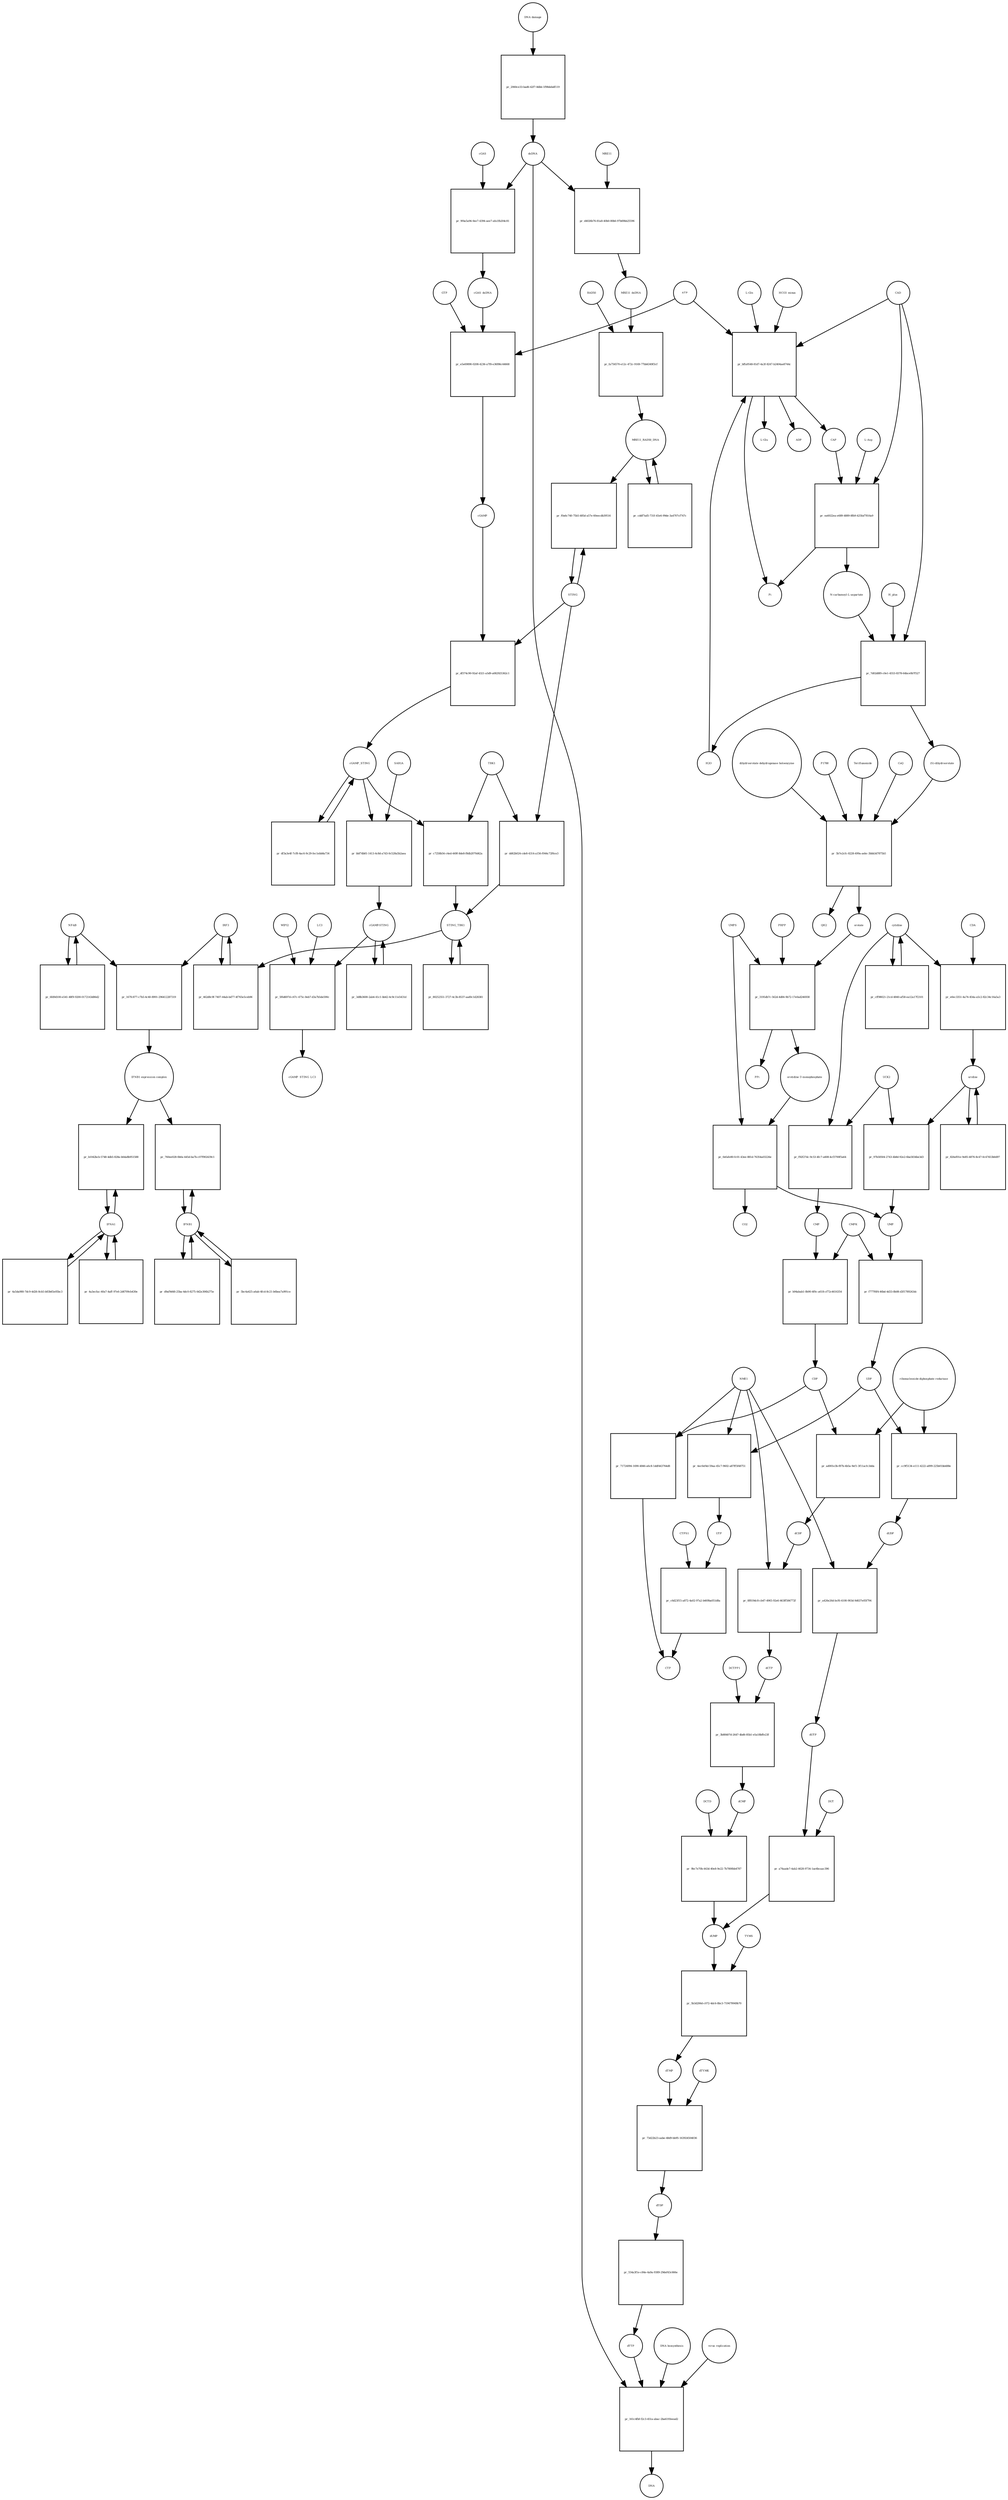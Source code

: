 strict digraph  {
"NF-kB" [annotation="urn_miriam_obo.go_GO%3A0071159", bipartite=0, cls=complex, fontsize=4, label="NF-kB", shape=circle];
"pr_167fc877-c7b5-4c40-8991-296412287319" [annotation="", bipartite=1, cls=process, fontsize=4, label="pr_167fc877-c7b5-4c40-8991-296412287319", shape=square];
"IFNB1 expression complex" [annotation="", bipartite=0, cls=complex, fontsize=4, label="IFNB1 expression complex", shape=circle];
IRF3 [annotation="urn_miriam_hgnc_6118|urn_miriam_uniprot_Q14653|urn_miriam_ensembl_ENSG00000126456|urn_miriam_refseq_NM_001571|urn_miriam_hgnc.symbol_IRF3|urn_miriam_ncbigene_3661", bipartite=0, cls="macromolecule multimer", fontsize=4, label=IRF3, shape=circle];
dCDP [annotation="urn_miriam_obo.chebi_CHEBI%3A28846", bipartite=0, cls="simple chemical", fontsize=4, label=dCDP, shape=circle];
"pr_8f819dc8-cb47-4965-92e6-463ff584772f" [annotation="", bipartite=1, cls=process, fontsize=4, label="pr_8f819dc8-cb47-4965-92e6-463ff584772f", shape=square];
dCTP [annotation="urn_miriam_obo.chebi_CHEBI%3A16311", bipartite=0, cls="simple chemical", fontsize=4, label=dCTP, shape=circle];
NME1 [annotation="urn_miriam_uniprot_P15531|urn_miriam_hgnc_7849", bipartite=0, cls=macromolecule, fontsize=4, label=NME1, shape=circle];
uridine [annotation="urn_miriam_obo.chebi_CHEBI%3A16704", bipartite=0, cls="simple chemical", fontsize=4, label=uridine, shape=circle];
"pr_97b58504-2743-4b8d-92e2-6ba5834be3d3" [annotation="", bipartite=1, cls=process, fontsize=4, label="pr_97b58504-2743-4b8d-92e2-6ba5834be3d3", shape=square];
UMP [annotation="urn_miriam_obo.chebi_CHEBI%3A57865", bipartite=0, cls="simple chemical", fontsize=4, label=UMP, shape=circle];
UCK2 [annotation="urn_miriam_uniprot_Q9HA47|urn_miriam_hgnc_HGNC%3A12562", bipartite=0, cls=macromolecule, fontsize=4, label=UCK2, shape=circle];
"orotidine 5'-monophosphate" [annotation="urn_miriam_obo.chebi_CHEBI%3A15842", bipartite=0, cls="simple chemical", fontsize=4, label="orotidine 5'-monophosphate", shape=circle];
"pr_0efafe80-fc01-43ee-881d-76354a03226e" [annotation="", bipartite=1, cls=process, fontsize=4, label="pr_0efafe80-fc01-43ee-881d-76354a03226e", shape=square];
UMPS [annotation="urn_miriam_ncbigene_7372|urn_miriam_refseq_NM_000373|urn_miriam_hgnc.symbol_UMPS|urn_miriam_hgnc_12563|urn_miriam_ensembl_ENSG00000114491|urn_miriam_uniprot_P11172", bipartite=0, cls="macromolecule multimer", fontsize=4, label=UMPS, shape=circle];
CO2 [annotation="urn_miriam_obo.chebi_CHEBI%3A16526", bipartite=0, cls="simple chemical", fontsize=4, label=CO2, shape=circle];
UTP [annotation="urn_miriam_obo.chebi_CHEBI%3A15713", bipartite=0, cls="simple chemical", fontsize=4, label=UTP, shape=circle];
"pr_c6d23f15-a872-4a02-97a2-b469ba051d8a" [annotation="", bipartite=1, cls=process, fontsize=4, label="pr_c6d23f15-a872-4a02-97a2-b469ba051d8a", shape=square];
CTP [annotation="urn_miriam_obo.chebi_CHEBI%3A17677", bipartite=0, cls="simple chemical", fontsize=4, label=CTP, shape=circle];
CTPS1 [annotation="urn_miriam_hgnc_HGNC%3A2519|urn_miriam_uniprot_P17812", bipartite=0, cls=macromolecule, fontsize=4, label=CTPS1, shape=circle];
UDP [annotation="urn_miriam_obo.chebi_CHEBI%3A17659", bipartite=0, cls="simple chemical", fontsize=4, label=UDP, shape=circle];
"pr_cc9f5134-e111-4222-a899-225b01bb488e" [annotation="", bipartite=1, cls=process, fontsize=4, label="pr_cc9f5134-e111-4222-a899-225b01bb488e", shape=square];
dUDP [annotation="urn_miriam_obo.chebi_CHEBI%3A28850", bipartite=0, cls="simple chemical", fontsize=4, label=dUDP, shape=circle];
"ribonucleoside-diphosphate reductase" [annotation="urn_miriam_brenda_1.17.4.1|urn_miriam_obo.go_GO%3A0005971", bipartite=0, cls=complex, fontsize=4, label="ribonucleoside-diphosphate reductase", shape=circle];
IFNB1 [annotation="urn_miriam_ensembl_ENSG00000171855|urn_miriam_hgnc.symbol_IFNB1|urn_miriam_hgnc_5434|urn_miriam_uniprot_P01574|urn_miriam_refseq_NM_002176|urn_miriam_ncbigene_3456", bipartite=0, cls=macromolecule, fontsize=4, label=IFNB1, shape=circle];
"pr_760ee028-0b0a-445d-ba7b-c07f902439c1" [annotation="", bipartite=1, cls=process, fontsize=4, label="pr_760ee028-0b0a-445d-ba7b-c07f902439c1", shape=square];
"pr_f777f6f4-46bd-4d33-8b08-d3f1789243dc" [annotation="", bipartite=1, cls=process, fontsize=4, label="pr_f777f6f4-46bd-4d33-8b08-d3f1789243dc", shape=square];
CMPK [annotation="urn_miriam_uniprot_P30085|urn_miriam_hgnc_HGNC%3A18170", bipartite=0, cls=macromolecule, fontsize=4, label=CMPK, shape=circle];
"cGAMP-STING" [annotation="", bipartite=0, cls=complex, fontsize=4, label="cGAMP-STING", shape=circle];
"pr_3d8b3600-2ab4-41c1-bb42-4c9c11e5431d" [annotation="", bipartite=1, cls=process, fontsize=4, label="pr_3d8b3600-2ab4-41c1-bb42-4c9c11e5431d", shape=square];
IFNA1 [annotation="urn_miriam_hgnc.symbol_IFNA1|urn_miriam_ncbigene_3439|urn_miriam_refseq_NM_024013|urn_miriam_uniprot_P01562|urn_miriam_hgnc_5417|urn_miriam_ensembl_ENSG00000197919", bipartite=0, cls=macromolecule, fontsize=4, label=IFNA1, shape=circle];
"pr_b1042bcb-5748-4db5-828a-b0da8b951588" [annotation="", bipartite=1, cls=process, fontsize=4, label="pr_b1042bcb-5748-4db5-828a-b0da8b951588", shape=square];
"pr_826ef01e-9e85-4876-8c47-0c47453b0d97" [annotation="", bipartite=1, cls=process, fontsize=4, label="pr_826ef01e-9e85-4876-8c47-0c47453b0d97", shape=square];
CDP [annotation="urn_miriam_obo.chebi_CHEBI%3A17239", bipartite=0, cls="simple chemical", fontsize=4, label=CDP, shape=circle];
"pr_ad001e3b-f87b-4b5a-9ef1-3f11acfc3dda" [annotation="", bipartite=1, cls=process, fontsize=4, label="pr_ad001e3b-f87b-4b5a-9ef1-3f11acfc3dda", shape=square];
"pr_71724094-1690-4846-a6c8-1ddf443764d8" [annotation="", bipartite=1, cls=process, fontsize=4, label="pr_71724094-1690-4846-a6c8-1ddf443764d8", shape=square];
dTDP [annotation="urn_miriam_obo.chebi_CHEBI%3A18075", bipartite=0, cls="simple chemical", fontsize=4, label=dTDP, shape=circle];
"pr_554a3f1e-c84e-4a9a-9389-29def43c666e" [annotation="", bipartite=1, cls=process, fontsize=4, label="pr_554a3f1e-c84e-4a9a-9389-29def43c666e", shape=square];
dTTP [annotation="urn_miriam_obo.chebi_CHEBI%3A18077", bipartite=0, cls="simple chemical", fontsize=4, label=dTTP, shape=circle];
CMP [annotation="urn_miriam_obo.chebi_CHEBI%3A17361", bipartite=0, cls="simple chemical", fontsize=4, label=CMP, shape=circle];
"pr_b94abab1-0b90-4f0c-a618-cf72c4616354" [annotation="", bipartite=1, cls=process, fontsize=4, label="pr_b94abab1-0b90-4f0c-a618-cf72c4616354", shape=square];
dUMP [annotation="urn_miriam_obo.chebi_CHEBI%3A17622", bipartite=0, cls="simple chemical", fontsize=4, label=dUMP, shape=circle];
"pr_5b3d206d-c072-4dc6-8bc3-719479949b70" [annotation="", bipartite=1, cls=process, fontsize=4, label="pr_5b3d206d-c072-4dc6-8bc3-719479949b70", shape=square];
dTMP [annotation="urn_miriam_obo.chebi_CHEBI%3A17013", bipartite=0, cls="simple chemical", fontsize=4, label=dTMP, shape=circle];
TYMS [annotation="urn_miriam_uniprot_P04818|urn_miriam_hgnc_HGNC%3A12441", bipartite=0, cls=macromolecule, fontsize=4, label=TYMS, shape=circle];
dsDNA [annotation="urn_miriam_obo.chebi_CHEBI%3A75909", bipartite=0, cls="simple chemical", fontsize=4, label=dsDNA, shape=circle];
"pr_161c4fbf-f2c3-451a-abac-2ba6193eead2" [annotation="", bipartite=1, cls=process, fontsize=4, label="pr_161c4fbf-f2c3-451a-abac-2ba6193eead2", shape=square];
DNA [annotation="", bipartite=0, cls="nucleic acid feature", fontsize=4, label=DNA, shape=circle];
"DNA biosynthesis" [annotation="urn_miriam_obo.go_GO%3A0071897", bipartite=0, cls=phenotype, fontsize=4, label="DNA biosynthesis", shape=circle];
"virus replication" [annotation="urn_miriam_obo.go_GO%3A0019079", bipartite=0, cls=phenotype, fontsize=4, label="virus replication", shape=circle];
MRE11_RAD50_DNA [annotation="", bipartite=0, cls=complex, fontsize=4, label=MRE11_RAD50_DNA, shape=circle];
"pr_cddf7ad5-731f-45e6-99de-3a4707cf747c" [annotation="", bipartite=1, cls=process, fontsize=4, label="pr_cddf7ad5-731f-45e6-99de-3a4707cf747c", shape=square];
"pr_3b88407d-2647-4bd6-85b1-e5a18bffe23f" [annotation="", bipartite=1, cls=process, fontsize=4, label="pr_3b88407d-2647-4bd6-85b1-e5a18bffe23f", shape=square];
dCMP [annotation="urn_miriam_obo.chebi_CHEBI%3A15918", bipartite=0, cls="simple chemical", fontsize=4, label=dCMP, shape=circle];
DCTPP1 [annotation="urn_miriam_uniprot_Q9H773|urn_miriam_hgnc_HGNC%3A28777", bipartite=0, cls=macromolecule, fontsize=4, label=DCTPP1, shape=circle];
"pr_5bc4a425-a6ab-4fcd-8c21-b6bea7a991ce" [annotation="", bipartite=1, cls=process, fontsize=4, label="pr_5bc4a425-a6ab-4fcd-8c21-b6bea7a991ce", shape=square];
"pr_d9af9d48-25ba-4dc0-8275-0d2e306b275e" [annotation="", bipartite=1, cls=process, fontsize=4, label="pr_d9af9d48-25ba-4dc0-8275-0d2e306b275e", shape=square];
ATP [annotation="urn_miriam_obo.chebi_CHEBI%3A15422", bipartite=0, cls="simple chemical", fontsize=4, label=ATP, shape=circle];
"pr_e5e69890-0208-4236-a7f8-e36f86c44668" [annotation="", bipartite=1, cls=process, fontsize=4, label="pr_e5e69890-0208-4236-a7f8-e36f86c44668", shape=square];
GTP [annotation="urn_miriam_obo.chebi_CHEBI%3A15996", bipartite=0, cls="simple chemical", fontsize=4, label=GTP, shape=circle];
cGAMP [annotation="urn_miriam_obo.chebi_CHEBI%3A75947", bipartite=0, cls="simple chemical", fontsize=4, label=cGAMP, shape=circle];
cGAS_dsDNA [annotation=urn_miriam_pubmed_28363908, bipartite=0, cls=complex, fontsize=4, label=cGAS_dsDNA, shape=circle];
cytidine [annotation="urn_miriam_obo.chebi_CHEBI%3A17562", bipartite=0, cls="simple chemical", fontsize=4, label=cytidine, shape=circle];
"pr_f92f27dc-9c53-4fc7-a608-4cf3700f5a64" [annotation="", bipartite=1, cls=process, fontsize=4, label="pr_f92f27dc-9c53-4fc7-a608-4cf3700f5a64", shape=square];
"pr_df374c90-92af-4321-a5d9-a082925362c1" [annotation="", bipartite=1, cls=process, fontsize=4, label="pr_df374c90-92af-4321-a5d9-a082925362c1", shape=square];
STING [annotation=urn_miriam_uniprot_Q86WV6, bipartite=0, cls="macromolecule multimer", fontsize=4, label=STING, shape=circle];
cGAMP_STING [annotation="urn_miriam_obo.go_GO%3A1990231", bipartite=0, cls=complex, fontsize=4, label=cGAMP_STING, shape=circle];
"L-Gln" [annotation="urn_miriam_obo.chebi_CHEBI%3A18050", bipartite=0, cls="simple chemical", fontsize=4, label="L-Gln", shape=circle];
"pr_bffa9548-81d7-4a3f-8247-b2404ae8744c" [annotation="", bipartite=1, cls=process, fontsize=4, label="pr_bffa9548-81d7-4a3f-8247-b2404ae8744c", shape=square];
CAP [annotation="urn_miriam_obo.chebi_CHEBI%3A17672", bipartite=0, cls="simple chemical", fontsize=4, label=CAP, shape=circle];
CAD [annotation="urn_miriam_refseq_NM_001306079|urn_miriam_hgnc_1424|urn_miriam_hgnc.symbol_CAD|urn_miriam_uniprot_P27708|urn_miriam_ncbigene_790|urn_miriam_ensembl_ENSG00000084774", bipartite=0, cls=macromolecule, fontsize=4, label=CAD, shape=circle];
HCO3_minus [annotation="urn_miriam_obo.chebi_CHEBI%3A17544", bipartite=0, cls="simple chemical", fontsize=4, label=HCO3_minus, shape=circle];
H2O [annotation="urn_miriam_obo.chebi_CHEBI%3A15377", bipartite=0, cls="simple chemical", fontsize=4, label=H2O, shape=circle];
"L-Glu" [annotation="urn_miriam_obo.chebi_CHEBI%3A16015", bipartite=0, cls="simple chemical", fontsize=4, label="L-Glu", shape=circle];
ADP [annotation="urn_miriam_obo.chebi_CHEBI%3A16761", bipartite=0, cls="simple chemical", fontsize=4, label=ADP, shape=circle];
Pi [annotation="urn_miriam_obo.chebi_CHEBI%3A18367", bipartite=0, cls="simple chemical", fontsize=4, label=Pi, shape=circle];
"pr_4ec0ef4d-59aa-45c7-9602-a87ff5f48751" [annotation="", bipartite=1, cls=process, fontsize=4, label="pr_4ec0ef4d-59aa-45c7-9602-a87ff5f48751", shape=square];
"N-carbamoyl-L-aspartate" [annotation="urn_miriam_obo.chebi_CHEBI%3A32814", bipartite=0, cls="simple chemical", fontsize=4, label="N-carbamoyl-L-aspartate", shape=circle];
"pr_7d02d8f0-c0e1-4553-8378-64bce0b7f527" [annotation="", bipartite=1, cls=process, fontsize=4, label="pr_7d02d8f0-c0e1-4553-8378-64bce0b7f527", shape=square];
"(S)-dihydroorotate" [annotation="urn_miriam_obo.chebi_CHEBI%3A30864", bipartite=0, cls="simple chemical", fontsize=4, label="(S)-dihydroorotate", shape=circle];
H_plus [annotation="urn_miriam_obo.chebi_CHEBI%3A15378", bipartite=0, cls="simple chemical", fontsize=4, label=H_plus, shape=circle];
"pr_6fd9d100-e541-48f9-9200-0172143d86d2" [annotation="", bipartite=1, cls=process, fontsize=4, label="pr_6fd9d100-e541-48f9-9200-0172143d86d2", shape=square];
"pr_4a3ecfac-40a7-4aff-97e6-2d6709cb430e" [annotation="", bipartite=1, cls=process, fontsize=4, label="pr_4a3ecfac-40a7-4aff-97e6-2d6709cb430e", shape=square];
TBK1 [annotation="urn_miriam_hgnc.symbol_TBK1|urn_miriam_ensembl_ENSG00000183735|urn_miriam_uniprot_Q9UHD2|urn_miriam_refseq_NM_013254|urn_miriam_hgnc_11584|urn_miriam_ncbigene_29110", bipartite=0, cls=macromolecule, fontsize=4, label=TBK1, shape=circle];
"pr_c7258b54-c4ed-449f-8de8-f8db2070d42a" [annotation="", bipartite=1, cls=process, fontsize=4, label="pr_c7258b54-c4ed-449f-8de8-f8db2070d42a", shape=square];
STING_TBK1 [annotation=urn_miriam_pubmed_30842653, bipartite=0, cls=complex, fontsize=4, label=STING_TBK1, shape=circle];
"pr_f0a6c740-75b5-485d-a57e-60eecdb39516" [annotation="", bipartite=1, cls=process, fontsize=4, label="pr_f0a6c740-75b5-485d-a57e-60eecdb39516", shape=square];
"pr_4a5da980-7dc9-4d26-8cb5-b83b65e05bc3" [annotation="", bipartite=1, cls=process, fontsize=4, label="pr_4a5da980-7dc9-4d26-8cb5-b83b65e05bc3", shape=square];
"pr_9f4a5a94-0ee7-4394-aee7-afa1fb204c81" [annotation="", bipartite=1, cls=process, fontsize=4, label="pr_9f4a5a94-0ee7-4394-aee7-afa1fb204c81", shape=square];
cGAS [annotation="urn_miriam_ensembl_ENSG00000164430|urn_miriam_hgnc_21367|urn_miriam_ncbigene_115004|urn_miriam_uniprot_Q8N884|urn_miriam_hgnc.symbol_CGAS|urn_miriam_refseq_NM_138441", bipartite=0, cls=macromolecule, fontsize=4, label=cGAS, shape=circle];
"pr_80252551-3727-4c3b-8537-aad0c1d28381" [annotation="", bipartite=1, cls=process, fontsize=4, label="pr_80252551-3727-4c3b-8537-aad0c1d28381", shape=square];
orotate [annotation="urn_miriam_obo.chebi_CHEBI%3A30839", bipartite=0, cls="simple chemical", fontsize=4, label=orotate, shape=circle];
"pr_3195db7c-562d-4d84-9b72-17e0ad246938" [annotation="", bipartite=1, cls=process, fontsize=4, label="pr_3195db7c-562d-4d84-9b72-17e0ad246938", shape=square];
PRPP [annotation="urn_miriam_obo.chebi_CHEBI%3A17111", bipartite=0, cls="simple chemical", fontsize=4, label=PRPP, shape=circle];
PPi [annotation="urn_miriam_obo.chebi_CHEBI%3A18361", bipartite=0, cls="simple chemical", fontsize=4, label=PPi, shape=circle];
"pr_cff98021-21cd-4840-af58-ea12a17f2101" [annotation="", bipartite=1, cls=process, fontsize=4, label="pr_cff98021-21cd-4840-af58-ea12a17f2101", shape=square];
"pr_462d8c9f-7407-44ab-bd77-4f765e5ceb96" [annotation="", bipartite=1, cls=process, fontsize=4, label="pr_462d8c9f-7407-44ab-bd77-4f765e5ceb96", shape=square];
"pr_df3a3e4f-7cf8-4ac6-9c29-fec1ebb8a734" [annotation="", bipartite=1, cls=process, fontsize=4, label="pr_df3a3e4f-7cf8-4ac6-9c29-fec1ebb8a734", shape=square];
RAD50 [annotation="urn_miriam_ncbigene_10111|urn_miriam_refseq_NM_005732|urn_miriam_uniprot_Q92878|urn_miriam_hgnc.symbol_RAD50|urn_miriam_ensembl_ENSG00000113522|urn_miriam_hgnc_9816", bipartite=0, cls="macromolecule multimer", fontsize=4, label=RAD50, shape=circle];
"pr_fa756570-e12c-472c-9169-77bb6349f3cf" [annotation="", bipartite=1, cls=process, fontsize=4, label="pr_fa756570-e12c-472c-9169-77bb6349f3cf", shape=square];
MRE11_dsDNA [annotation="urn_miriam_obo.go_GO%3A0003690", bipartite=0, cls=complex, fontsize=4, label=MRE11_dsDNA, shape=circle];
"pr_5b7e2cfc-8228-499a-aebc-3bbb3d7875b5" [annotation="", bipartite=1, cls=process, fontsize=4, label="pr_5b7e2cfc-8228-499a-aebc-3bbb3d7875b5", shape=square];
"dihydroorotate dehydrogenase holoenzyme" [annotation="urn_miriam_ncbigene_1723|urn_miriam_hgnc_HGNC%3A2867|urn_miriam_hgnc.symbol_DHODH", bipartite=0, cls="simple chemical", fontsize=4, label="dihydroorotate dehydrogenase holoenzyme", shape=circle];
P1788 [annotation=urn_miriam_pubmed_31740051, bipartite=0, cls="simple chemical", fontsize=4, label=P1788, shape=circle];
Teriflunomide [annotation=urn_miriam_drugbank_DB08880, bipartite=0, cls="simple chemical", fontsize=4, label=Teriflunomide, shape=circle];
CoQ [annotation="urn_miriam_obo.chebi_CHEBI%3A16389", bipartite=0, cls="simple chemical", fontsize=4, label=CoQ, shape=circle];
QH2 [annotation="urn_miriam_obo.chebi_CHEBI%3A17976", bipartite=0, cls="simple chemical", fontsize=4, label=QH2, shape=circle];
"pr_a426e26d-bcf6-4100-903d-9d637e05f794" [annotation="", bipartite=1, cls=process, fontsize=4, label="pr_a426e26d-bcf6-4100-903d-9d637e05f794", shape=square];
dUTP [annotation="urn_miriam_obo.chebi_CHEBI%3A17625", bipartite=0, cls="simple chemical", fontsize=4, label=dUTP, shape=circle];
"pr_e0ec3351-4a74-454a-a5c2-82c34c16a5a3" [annotation="", bipartite=1, cls=process, fontsize=4, label="pr_e0ec3351-4a74-454a-a5c2-82c34c16a5a3", shape=square];
CDA [annotation="urn_miriam_uniprot_P32320|urn_miriam_ncbigene_978|urn_miriam_refseq_NM_001785|urn_miriam_ensembl_ENSG00000158825|urn_miriam_hgnc.symbol_CDA|urn_miriam_hgnc_1712", bipartite=0, cls=macromolecule, fontsize=4, label=CDA, shape=circle];
"pr_a74aade7-4ab2-4628-9734-1ae4bcaac396" [annotation="", bipartite=1, cls=process, fontsize=4, label="pr_a74aade7-4ab2-4628-9734-1ae4bcaac396", shape=square];
DUT [annotation="urn_miriam_hgnc_HGNC%3A3078|urn_miriam_uniprot_P33316", bipartite=0, cls=macromolecule, fontsize=4, label=DUT, shape=circle];
"pr_5f6d697d-c67c-475c-8eb7-d3a7b5de590c" [annotation="", bipartite=1, cls=process, fontsize=4, label="pr_5f6d697d-c67c-475c-8eb7-d3a7b5de590c", shape=square];
LC3 [annotation="", bipartite=0, cls=macromolecule, fontsize=4, label=LC3, shape=circle];
cGAMP_STING_LC3 [annotation="", bipartite=0, cls=complex, fontsize=4, label=cGAMP_STING_LC3, shape=circle];
WIPI2 [annotation="urn_miriam_refseq_NM_015610|urn_miriam_hgnc_32225|urn_miriam_hgnc.symbol_WIPI2|urn_miriam_ensembl_ENSG00000157954|urn_miriam_ncbigene_26100|urn_miriam_uniprot_Q9Y4P8", bipartite=0, cls=macromolecule, fontsize=4, label=WIPI2, shape=circle];
"pr_ea6022ea-e689-4889-8fb9-425faf7816a9" [annotation="", bipartite=1, cls=process, fontsize=4, label="pr_ea6022ea-e689-4889-8fb9-425faf7816a9", shape=square];
"L-Asp" [annotation="urn_miriam_obo.chebi_CHEBI%3A29991", bipartite=0, cls="simple chemical", fontsize=4, label="L-Asp", shape=circle];
"pr_d4026b76-81a8-40b0-80b6-97b69bb25596" [annotation="", bipartite=1, cls=process, fontsize=4, label="pr_d4026b76-81a8-40b0-80b6-97b69bb25596", shape=square];
MRE11 [annotation="urn_miriam_hgnc.symbol_MRE11|urn_miriam_ncbigene_4361|urn_miriam_uniprot_P49959|urn_miriam_ensembl_ENSG00000020922|urn_miriam_refseq_NM_005591|urn_miriam_hgnc_7230", bipartite=0, cls="macromolecule multimer", fontsize=4, label=MRE11, shape=circle];
"pr_73d22b23-aabe-48d9-bb95-163924504036" [annotation="", bipartite=1, cls=process, fontsize=4, label="pr_73d22b23-aabe-48d9-bb95-163924504036", shape=square];
dTYMK [annotation="urn_miriam_uniprot_P23919|urn_miriam_hgnc_HGNC%3A3061", bipartite=0, cls=macromolecule, fontsize=4, label=dTYMK, shape=circle];
"pr_bbf7db81-1413-4c8d-a7d3-0c528a5b2aea" [annotation="", bipartite=1, cls=process, fontsize=4, label="pr_bbf7db81-1413-4c8d-a7d3-0c528a5b2aea", shape=square];
SAR1A [annotation="urn_miriam_uniprot_Q9NR31|urn_miriam_ensembl_ENSG00000079332|urn_miriam_hgnc_10534|urn_miriam_hgnc.symbol_SAR1A|urn_miriam_refseq_NM_001142648|urn_miriam_ncbigene_56681", bipartite=0, cls=macromolecule, fontsize=4, label=SAR1A, shape=circle];
"pr_dd62b024-cde8-4314-a156-f044c72f6ce3" [annotation="", bipartite=1, cls=process, fontsize=4, label="pr_dd62b024-cde8-4314-a156-f044c72f6ce3", shape=square];
"pr_2060ce33-bad6-42f7-8dbb-1f98debdf119" [annotation="", bipartite=1, cls=process, fontsize=4, label="pr_2060ce33-bad6-42f7-8dbb-1f98debdf119", shape=square];
"DNA damage" [annotation="", bipartite=0, cls=phenotype, fontsize=4, label="DNA damage", shape=circle];
"pr_9bc7e70b-443d-40e8-9e22-7b7800bb4787" [annotation="", bipartite=1, cls=process, fontsize=4, label="pr_9bc7e70b-443d-40e8-9e22-7b7800bb4787", shape=square];
DCTD [annotation="urn_miriam_uniprot_P32321|urn_miriam_hgnc_HGNC%3A2710", bipartite=0, cls=macromolecule, fontsize=4, label=DCTD, shape=circle];
"NF-kB" -> "pr_167fc877-c7b5-4c40-8991-296412287319"  [annotation="", interaction_type=consumption];
"NF-kB" -> "pr_6fd9d100-e541-48f9-9200-0172143d86d2"  [annotation="", interaction_type=consumption];
"pr_167fc877-c7b5-4c40-8991-296412287319" -> "IFNB1 expression complex"  [annotation="", interaction_type=production];
"IFNB1 expression complex" -> "pr_760ee028-0b0a-445d-ba7b-c07f902439c1"  [annotation=urn_miriam_pubmed_20610653, interaction_type=stimulation];
"IFNB1 expression complex" -> "pr_b1042bcb-5748-4db5-828a-b0da8b951588"  [annotation=urn_miriam_pubmed_16979567, interaction_type=stimulation];
IRF3 -> "pr_167fc877-c7b5-4c40-8991-296412287319"  [annotation="", interaction_type=consumption];
IRF3 -> "pr_462d8c9f-7407-44ab-bd77-4f765e5ceb96"  [annotation="", interaction_type=consumption];
dCDP -> "pr_8f819dc8-cb47-4965-92e6-463ff584772f"  [annotation="", interaction_type=consumption];
"pr_8f819dc8-cb47-4965-92e6-463ff584772f" -> dCTP  [annotation="", interaction_type=production];
dCTP -> "pr_3b88407d-2647-4bd6-85b1-e5a18bffe23f"  [annotation="", interaction_type=consumption];
NME1 -> "pr_8f819dc8-cb47-4965-92e6-463ff584772f"  [annotation=urn_miriam_pubmed_17827303, interaction_type=catalysis];
NME1 -> "pr_71724094-1690-4846-a6c8-1ddf443764d8"  [annotation=urn_miriam_pubmed_28458037, interaction_type=catalysis];
NME1 -> "pr_4ec0ef4d-59aa-45c7-9602-a87ff5f48751"  [annotation=urn_miriam_pubmed_28458037, interaction_type=catalysis];
NME1 -> "pr_a426e26d-bcf6-4100-903d-9d637e05f794"  [annotation=urn_miriam_pubmed_17827303, interaction_type=catalysis];
uridine -> "pr_97b58504-2743-4b8d-92e2-6ba5834be3d3"  [annotation="", interaction_type=consumption];
uridine -> "pr_826ef01e-9e85-4876-8c47-0c47453b0d97"  [annotation="", interaction_type=consumption];
"pr_97b58504-2743-4b8d-92e2-6ba5834be3d3" -> UMP  [annotation="", interaction_type=production];
UMP -> "pr_f777f6f4-46bd-4d33-8b08-d3f1789243dc"  [annotation="", interaction_type=consumption];
UCK2 -> "pr_97b58504-2743-4b8d-92e2-6ba5834be3d3"  [annotation=urn_miriam_pubmed_15130468, interaction_type=catalysis];
UCK2 -> "pr_f92f27dc-9c53-4fc7-a608-4cf3700f5a64"  [annotation=urn_miriam_pubmed_15130468, interaction_type=catalysis];
"orotidine 5'-monophosphate" -> "pr_0efafe80-fc01-43ee-881d-76354a03226e"  [annotation="", interaction_type=consumption];
"pr_0efafe80-fc01-43ee-881d-76354a03226e" -> UMP  [annotation="", interaction_type=production];
"pr_0efafe80-fc01-43ee-881d-76354a03226e" -> CO2  [annotation="", interaction_type=production];
UMPS -> "pr_0efafe80-fc01-43ee-881d-76354a03226e"  [annotation=urn_miriam_reactome_REACT_1698, interaction_type=catalysis];
UMPS -> "pr_3195db7c-562d-4d84-9b72-17e0ad246938"  [annotation=urn_miriam_reactome_REACT_1698, interaction_type=catalysis];
UTP -> "pr_c6d23f15-a872-4a02-97a2-b469ba051d8a"  [annotation="", interaction_type=consumption];
"pr_c6d23f15-a872-4a02-97a2-b469ba051d8a" -> CTP  [annotation="", interaction_type=production];
CTPS1 -> "pr_c6d23f15-a872-4a02-97a2-b469ba051d8a"  [annotation=urn_miriam_pubmed_5411547, interaction_type=catalysis];
UDP -> "pr_cc9f5134-e111-4222-a899-225b01bb488e"  [annotation="", interaction_type=consumption];
UDP -> "pr_4ec0ef4d-59aa-45c7-9602-a87ff5f48751"  [annotation="", interaction_type=consumption];
"pr_cc9f5134-e111-4222-a899-225b01bb488e" -> dUDP  [annotation="", interaction_type=production];
dUDP -> "pr_a426e26d-bcf6-4100-903d-9d637e05f794"  [annotation="", interaction_type=consumption];
"ribonucleoside-diphosphate reductase" -> "pr_cc9f5134-e111-4222-a899-225b01bb488e"  [annotation=urn_miriam_pubmed_24809024, interaction_type=catalysis];
"ribonucleoside-diphosphate reductase" -> "pr_ad001e3b-f87b-4b5a-9ef1-3f11acfc3dda"  [annotation=urn_miriam_pubmed_24809024, interaction_type=catalysis];
IFNB1 -> "pr_760ee028-0b0a-445d-ba7b-c07f902439c1"  [annotation="", interaction_type=consumption];
IFNB1 -> "pr_5bc4a425-a6ab-4fcd-8c21-b6bea7a991ce"  [annotation="", interaction_type=consumption];
IFNB1 -> "pr_d9af9d48-25ba-4dc0-8275-0d2e306b275e"  [annotation="", interaction_type=consumption];
"pr_760ee028-0b0a-445d-ba7b-c07f902439c1" -> IFNB1  [annotation="", interaction_type=production];
"pr_f777f6f4-46bd-4d33-8b08-d3f1789243dc" -> UDP  [annotation="", interaction_type=production];
CMPK -> "pr_f777f6f4-46bd-4d33-8b08-d3f1789243dc"  [annotation=urn_miriam_pubmed_10462544, interaction_type=catalysis];
CMPK -> "pr_b94abab1-0b90-4f0c-a618-cf72c4616354"  [annotation=urn_miriam_pubmed_10462544, interaction_type=catalysis];
"cGAMP-STING" -> "pr_3d8b3600-2ab4-41c1-bb42-4c9c11e5431d"  [annotation="", interaction_type=consumption];
"cGAMP-STING" -> "pr_5f6d697d-c67c-475c-8eb7-d3a7b5de590c"  [annotation="", interaction_type=consumption];
"pr_3d8b3600-2ab4-41c1-bb42-4c9c11e5431d" -> "cGAMP-STING"  [annotation="", interaction_type=production];
IFNA1 -> "pr_b1042bcb-5748-4db5-828a-b0da8b951588"  [annotation="", interaction_type=consumption];
IFNA1 -> "pr_4a3ecfac-40a7-4aff-97e6-2d6709cb430e"  [annotation="", interaction_type=consumption];
IFNA1 -> "pr_4a5da980-7dc9-4d26-8cb5-b83b65e05bc3"  [annotation="", interaction_type=consumption];
"pr_b1042bcb-5748-4db5-828a-b0da8b951588" -> IFNA1  [annotation="", interaction_type=production];
"pr_826ef01e-9e85-4876-8c47-0c47453b0d97" -> uridine  [annotation="", interaction_type=production];
CDP -> "pr_ad001e3b-f87b-4b5a-9ef1-3f11acfc3dda"  [annotation="", interaction_type=consumption];
CDP -> "pr_71724094-1690-4846-a6c8-1ddf443764d8"  [annotation="", interaction_type=consumption];
"pr_ad001e3b-f87b-4b5a-9ef1-3f11acfc3dda" -> dCDP  [annotation="", interaction_type=production];
"pr_71724094-1690-4846-a6c8-1ddf443764d8" -> CTP  [annotation="", interaction_type=production];
dTDP -> "pr_554a3f1e-c84e-4a9a-9389-29def43c666e"  [annotation="", interaction_type=consumption];
"pr_554a3f1e-c84e-4a9a-9389-29def43c666e" -> dTTP  [annotation="", interaction_type=production];
dTTP -> "pr_161c4fbf-f2c3-451a-abac-2ba6193eead2"  [annotation="", interaction_type=consumption];
CMP -> "pr_b94abab1-0b90-4f0c-a618-cf72c4616354"  [annotation="", interaction_type=consumption];
"pr_b94abab1-0b90-4f0c-a618-cf72c4616354" -> CDP  [annotation="", interaction_type=production];
dUMP -> "pr_5b3d206d-c072-4dc6-8bc3-719479949b70"  [annotation="", interaction_type=consumption];
"pr_5b3d206d-c072-4dc6-8bc3-719479949b70" -> dTMP  [annotation="", interaction_type=production];
dTMP -> "pr_73d22b23-aabe-48d9-bb95-163924504036"  [annotation="", interaction_type=consumption];
TYMS -> "pr_5b3d206d-c072-4dc6-8bc3-719479949b70"  [annotation=urn_miriam_pubmed_3099389, interaction_type=catalysis];
dsDNA -> "pr_161c4fbf-f2c3-451a-abac-2ba6193eead2"  [annotation="", interaction_type=consumption];
dsDNA -> "pr_9f4a5a94-0ee7-4394-aee7-afa1fb204c81"  [annotation="", interaction_type=consumption];
dsDNA -> "pr_d4026b76-81a8-40b0-80b6-97b69bb25596"  [annotation="", interaction_type=consumption];
"pr_161c4fbf-f2c3-451a-abac-2ba6193eead2" -> DNA  [annotation="", interaction_type=production];
"DNA biosynthesis" -> "pr_161c4fbf-f2c3-451a-abac-2ba6193eead2"  [annotation="", interaction_type=catalysis];
"virus replication" -> "pr_161c4fbf-f2c3-451a-abac-2ba6193eead2"  [annotation="", interaction_type=inhibition];
MRE11_RAD50_DNA -> "pr_cddf7ad5-731f-45e6-99de-3a4707cf747c"  [annotation="", interaction_type=consumption];
MRE11_RAD50_DNA -> "pr_f0a6c740-75b5-485d-a57e-60eecdb39516"  [annotation=urn_miriam_pubmed_23388631, interaction_type=catalysis];
"pr_cddf7ad5-731f-45e6-99de-3a4707cf747c" -> MRE11_RAD50_DNA  [annotation="", interaction_type=production];
"pr_3b88407d-2647-4bd6-85b1-e5a18bffe23f" -> dCMP  [annotation="", interaction_type=production];
dCMP -> "pr_9bc7e70b-443d-40e8-9e22-7b7800bb4787"  [annotation="", interaction_type=consumption];
DCTPP1 -> "pr_3b88407d-2647-4bd6-85b1-e5a18bffe23f"  [annotation=urn_miriam_pubmed_13788541, interaction_type=catalysis];
"pr_5bc4a425-a6ab-4fcd-8c21-b6bea7a991ce" -> IFNB1  [annotation="", interaction_type=production];
"pr_d9af9d48-25ba-4dc0-8275-0d2e306b275e" -> IFNB1  [annotation="", interaction_type=production];
ATP -> "pr_e5e69890-0208-4236-a7f8-e36f86c44668"  [annotation="", interaction_type=consumption];
ATP -> "pr_bffa9548-81d7-4a3f-8247-b2404ae8744c"  [annotation="", interaction_type=consumption];
"pr_e5e69890-0208-4236-a7f8-e36f86c44668" -> cGAMP  [annotation="", interaction_type=production];
GTP -> "pr_e5e69890-0208-4236-a7f8-e36f86c44668"  [annotation="", interaction_type=consumption];
cGAMP -> "pr_df374c90-92af-4321-a5d9-a082925362c1"  [annotation="", interaction_type=consumption];
cGAS_dsDNA -> "pr_e5e69890-0208-4236-a7f8-e36f86c44668"  [annotation=urn_miriam_pubmed_29622565, interaction_type=catalysis];
cytidine -> "pr_f92f27dc-9c53-4fc7-a608-4cf3700f5a64"  [annotation="", interaction_type=consumption];
cytidine -> "pr_cff98021-21cd-4840-af58-ea12a17f2101"  [annotation="", interaction_type=consumption];
cytidine -> "pr_e0ec3351-4a74-454a-a5c2-82c34c16a5a3"  [annotation="", interaction_type=consumption];
"pr_f92f27dc-9c53-4fc7-a608-4cf3700f5a64" -> CMP  [annotation="", interaction_type=production];
"pr_df374c90-92af-4321-a5d9-a082925362c1" -> cGAMP_STING  [annotation="", interaction_type=production];
STING -> "pr_df374c90-92af-4321-a5d9-a082925362c1"  [annotation="", interaction_type=consumption];
STING -> "pr_f0a6c740-75b5-485d-a57e-60eecdb39516"  [annotation="", interaction_type=consumption];
STING -> "pr_dd62b024-cde8-4314-a156-f044c72f6ce3"  [annotation="", interaction_type=consumption];
cGAMP_STING -> "pr_c7258b54-c4ed-449f-8de8-f8db2070d42a"  [annotation="", interaction_type=consumption];
cGAMP_STING -> "pr_df3a3e4f-7cf8-4ac6-9c29-fec1ebb8a734"  [annotation="", interaction_type=consumption];
cGAMP_STING -> "pr_bbf7db81-1413-4c8d-a7d3-0c528a5b2aea"  [annotation="", interaction_type=consumption];
"L-Gln" -> "pr_bffa9548-81d7-4a3f-8247-b2404ae8744c"  [annotation="", interaction_type=consumption];
"pr_bffa9548-81d7-4a3f-8247-b2404ae8744c" -> CAP  [annotation="", interaction_type=production];
"pr_bffa9548-81d7-4a3f-8247-b2404ae8744c" -> "L-Glu"  [annotation="", interaction_type=production];
"pr_bffa9548-81d7-4a3f-8247-b2404ae8744c" -> ADP  [annotation="", interaction_type=production];
"pr_bffa9548-81d7-4a3f-8247-b2404ae8744c" -> Pi  [annotation="", interaction_type=production];
CAP -> "pr_ea6022ea-e689-4889-8fb9-425faf7816a9"  [annotation="", interaction_type=consumption];
CAD -> "pr_bffa9548-81d7-4a3f-8247-b2404ae8744c"  [annotation=urn_miriam_reactome_REACT_73577, interaction_type=catalysis];
CAD -> "pr_7d02d8f0-c0e1-4553-8378-64bce0b7f527"  [annotation=urn_miriam_reactome_REACT_1698, interaction_type=catalysis];
CAD -> "pr_ea6022ea-e689-4889-8fb9-425faf7816a9"  [annotation=urn_miriam_reactome_REACT_1698, interaction_type=catalysis];
HCO3_minus -> "pr_bffa9548-81d7-4a3f-8247-b2404ae8744c"  [annotation="", interaction_type=consumption];
H2O -> "pr_bffa9548-81d7-4a3f-8247-b2404ae8744c"  [annotation="", interaction_type=consumption];
"pr_4ec0ef4d-59aa-45c7-9602-a87ff5f48751" -> UTP  [annotation="", interaction_type=production];
"N-carbamoyl-L-aspartate" -> "pr_7d02d8f0-c0e1-4553-8378-64bce0b7f527"  [annotation="", interaction_type=consumption];
"pr_7d02d8f0-c0e1-4553-8378-64bce0b7f527" -> "(S)-dihydroorotate"  [annotation="", interaction_type=production];
"pr_7d02d8f0-c0e1-4553-8378-64bce0b7f527" -> H2O  [annotation="", interaction_type=production];
"(S)-dihydroorotate" -> "pr_5b7e2cfc-8228-499a-aebc-3bbb3d7875b5"  [annotation="", interaction_type=consumption];
H_plus -> "pr_7d02d8f0-c0e1-4553-8378-64bce0b7f527"  [annotation="", interaction_type=consumption];
"pr_6fd9d100-e541-48f9-9200-0172143d86d2" -> "NF-kB"  [annotation="", interaction_type=production];
"pr_4a3ecfac-40a7-4aff-97e6-2d6709cb430e" -> IFNA1  [annotation="", interaction_type=production];
TBK1 -> "pr_c7258b54-c4ed-449f-8de8-f8db2070d42a"  [annotation="", interaction_type=consumption];
TBK1 -> "pr_dd62b024-cde8-4314-a156-f044c72f6ce3"  [annotation="", interaction_type=consumption];
"pr_c7258b54-c4ed-449f-8de8-f8db2070d42a" -> STING_TBK1  [annotation="", interaction_type=production];
STING_TBK1 -> "pr_80252551-3727-4c3b-8537-aad0c1d28381"  [annotation="", interaction_type=consumption];
STING_TBK1 -> "pr_462d8c9f-7407-44ab-bd77-4f765e5ceb96"  [annotation="urn_miriam_pubmed_22394562|urn_miriam_pubmed_25636800", interaction_type=catalysis];
"pr_f0a6c740-75b5-485d-a57e-60eecdb39516" -> STING  [annotation="", interaction_type=production];
"pr_4a5da980-7dc9-4d26-8cb5-b83b65e05bc3" -> IFNA1  [annotation="", interaction_type=production];
"pr_9f4a5a94-0ee7-4394-aee7-afa1fb204c81" -> cGAS_dsDNA  [annotation="", interaction_type=production];
cGAS -> "pr_9f4a5a94-0ee7-4394-aee7-afa1fb204c81"  [annotation="", interaction_type=consumption];
"pr_80252551-3727-4c3b-8537-aad0c1d28381" -> STING_TBK1  [annotation="", interaction_type=production];
orotate -> "pr_3195db7c-562d-4d84-9b72-17e0ad246938"  [annotation="", interaction_type=consumption];
"pr_3195db7c-562d-4d84-9b72-17e0ad246938" -> "orotidine 5'-monophosphate"  [annotation="", interaction_type=production];
"pr_3195db7c-562d-4d84-9b72-17e0ad246938" -> PPi  [annotation="", interaction_type=production];
PRPP -> "pr_3195db7c-562d-4d84-9b72-17e0ad246938"  [annotation="", interaction_type=consumption];
"pr_cff98021-21cd-4840-af58-ea12a17f2101" -> cytidine  [annotation="", interaction_type=production];
"pr_462d8c9f-7407-44ab-bd77-4f765e5ceb96" -> IRF3  [annotation="", interaction_type=production];
"pr_df3a3e4f-7cf8-4ac6-9c29-fec1ebb8a734" -> cGAMP_STING  [annotation="", interaction_type=production];
RAD50 -> "pr_fa756570-e12c-472c-9169-77bb6349f3cf"  [annotation="", interaction_type=consumption];
"pr_fa756570-e12c-472c-9169-77bb6349f3cf" -> MRE11_RAD50_DNA  [annotation="", interaction_type=production];
MRE11_dsDNA -> "pr_fa756570-e12c-472c-9169-77bb6349f3cf"  [annotation="", interaction_type=consumption];
"pr_5b7e2cfc-8228-499a-aebc-3bbb3d7875b5" -> orotate  [annotation="", interaction_type=production];
"pr_5b7e2cfc-8228-499a-aebc-3bbb3d7875b5" -> QH2  [annotation="", interaction_type=production];
"dihydroorotate dehydrogenase holoenzyme" -> "pr_5b7e2cfc-8228-499a-aebc-3bbb3d7875b5"  [annotation="urn_miriam_reactome_REACT_1698|urn_miriam_doi_10.1101%2F2020.03.11.983056", interaction_type=catalysis];
P1788 -> "pr_5b7e2cfc-8228-499a-aebc-3bbb3d7875b5"  [annotation="urn_miriam_reactome_REACT_1698|urn_miriam_doi_10.1101%2F2020.03.11.983056", interaction_type=inhibition];
Teriflunomide -> "pr_5b7e2cfc-8228-499a-aebc-3bbb3d7875b5"  [annotation="urn_miriam_reactome_REACT_1698|urn_miriam_doi_10.1101%2F2020.03.11.983056", interaction_type=inhibition];
CoQ -> "pr_5b7e2cfc-8228-499a-aebc-3bbb3d7875b5"  [annotation="", interaction_type=consumption];
"pr_a426e26d-bcf6-4100-903d-9d637e05f794" -> dUTP  [annotation="", interaction_type=production];
dUTP -> "pr_a74aade7-4ab2-4628-9734-1ae4bcaac396"  [annotation="", interaction_type=consumption];
"pr_e0ec3351-4a74-454a-a5c2-82c34c16a5a3" -> uridine  [annotation="", interaction_type=production];
CDA -> "pr_e0ec3351-4a74-454a-a5c2-82c34c16a5a3"  [annotation="urn_miriam_pubmed_7923172|urn_miriam_pubmed_15689149", interaction_type=catalysis];
"pr_a74aade7-4ab2-4628-9734-1ae4bcaac396" -> dUMP  [annotation="", interaction_type=production];
DUT -> "pr_a74aade7-4ab2-4628-9734-1ae4bcaac396"  [annotation=urn_miriam_pubmed_18837522, interaction_type=catalysis];
"pr_5f6d697d-c67c-475c-8eb7-d3a7b5de590c" -> cGAMP_STING_LC3  [annotation="", interaction_type=production];
LC3 -> "pr_5f6d697d-c67c-475c-8eb7-d3a7b5de590c"  [annotation="", interaction_type=consumption];
WIPI2 -> "pr_5f6d697d-c67c-475c-8eb7-d3a7b5de590c"  [annotation=urn_miriam_pubmed_30842662, interaction_type=catalysis];
"pr_ea6022ea-e689-4889-8fb9-425faf7816a9" -> "N-carbamoyl-L-aspartate"  [annotation="", interaction_type=production];
"pr_ea6022ea-e689-4889-8fb9-425faf7816a9" -> Pi  [annotation="", interaction_type=production];
"L-Asp" -> "pr_ea6022ea-e689-4889-8fb9-425faf7816a9"  [annotation="", interaction_type=consumption];
"pr_d4026b76-81a8-40b0-80b6-97b69bb25596" -> MRE11_dsDNA  [annotation="", interaction_type=production];
MRE11 -> "pr_d4026b76-81a8-40b0-80b6-97b69bb25596"  [annotation="", interaction_type=consumption];
"pr_73d22b23-aabe-48d9-bb95-163924504036" -> dTDP  [annotation="", interaction_type=production];
dTYMK -> "pr_73d22b23-aabe-48d9-bb95-163924504036"  [annotation=urn_miriam_pubmed_8024690, interaction_type=catalysis];
"pr_bbf7db81-1413-4c8d-a7d3-0c528a5b2aea" -> "cGAMP-STING"  [annotation="", interaction_type=production];
SAR1A -> "pr_bbf7db81-1413-4c8d-a7d3-0c528a5b2aea"  [annotation="urn_miriam_doi_10.1038%2Fs41586-019-1006-9", interaction_type=catalysis];
"pr_dd62b024-cde8-4314-a156-f044c72f6ce3" -> STING_TBK1  [annotation="", interaction_type=production];
"pr_2060ce33-bad6-42f7-8dbb-1f98debdf119" -> dsDNA  [annotation="", interaction_type=production];
"DNA damage" -> "pr_2060ce33-bad6-42f7-8dbb-1f98debdf119"  [annotation="urn_miriam_doi_10.1016%2Fj.ejmech.2019.111855", interaction_type=stimulation];
"pr_9bc7e70b-443d-40e8-9e22-7b7800bb4787" -> dUMP  [annotation="", interaction_type=production];
DCTD -> "pr_9bc7e70b-443d-40e8-9e22-7b7800bb4787"  [annotation="urn_miriam_doi_10.1074%2Fjbc.M114.617720", interaction_type=catalysis];
}
